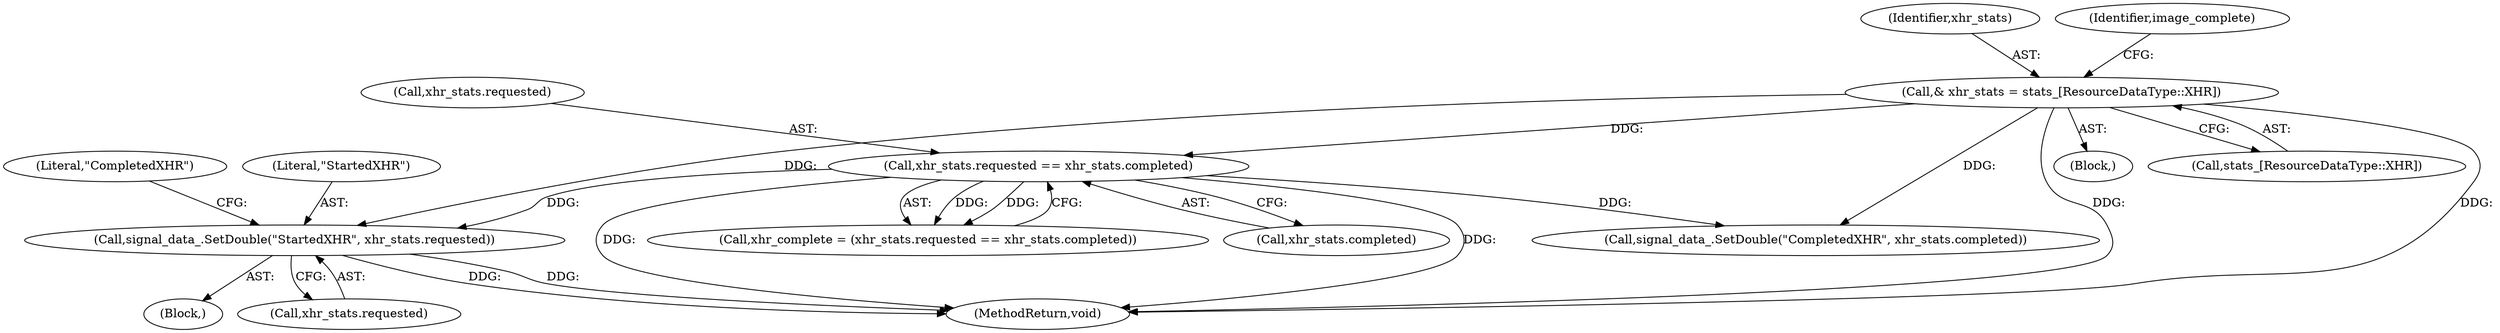 digraph "0_Chrome_35eb28748d45b87695a69eceffaff73a0be476af_1@API" {
"1000246" [label="(Call,signal_data_.SetDouble(\"StartedXHR\", xhr_stats.requested))"];
"1000184" [label="(Call,& xhr_stats = stats_[ResourceDataType::XHR])"];
"1000212" [label="(Call,xhr_stats.requested == xhr_stats.completed)"];
"1000210" [label="(Call,xhr_complete = (xhr_stats.requested == xhr_stats.completed))"];
"1000251" [label="(Call,signal_data_.SetDouble(\"CompletedXHR\", xhr_stats.completed))"];
"1000356" [label="(MethodReturn,void)"];
"1000185" [label="(Identifier,xhr_stats)"];
"1000101" [label="(Block,)"];
"1000186" [label="(Call,stats_[ResourceDataType::XHR])"];
"1000225" [label="(Block,)"];
"1000184" [label="(Call,& xhr_stats = stats_[ResourceDataType::XHR])"];
"1000191" [label="(Identifier,image_complete)"];
"1000216" [label="(Call,xhr_stats.completed)"];
"1000252" [label="(Literal,\"CompletedXHR\")"];
"1000246" [label="(Call,signal_data_.SetDouble(\"StartedXHR\", xhr_stats.requested))"];
"1000213" [label="(Call,xhr_stats.requested)"];
"1000247" [label="(Literal,\"StartedXHR\")"];
"1000212" [label="(Call,xhr_stats.requested == xhr_stats.completed)"];
"1000248" [label="(Call,xhr_stats.requested)"];
"1000246" -> "1000225"  [label="AST: "];
"1000246" -> "1000248"  [label="CFG: "];
"1000247" -> "1000246"  [label="AST: "];
"1000248" -> "1000246"  [label="AST: "];
"1000252" -> "1000246"  [label="CFG: "];
"1000246" -> "1000356"  [label="DDG: "];
"1000246" -> "1000356"  [label="DDG: "];
"1000184" -> "1000246"  [label="DDG: "];
"1000212" -> "1000246"  [label="DDG: "];
"1000184" -> "1000101"  [label="AST: "];
"1000184" -> "1000186"  [label="CFG: "];
"1000185" -> "1000184"  [label="AST: "];
"1000186" -> "1000184"  [label="AST: "];
"1000191" -> "1000184"  [label="CFG: "];
"1000184" -> "1000356"  [label="DDG: "];
"1000184" -> "1000356"  [label="DDG: "];
"1000184" -> "1000212"  [label="DDG: "];
"1000184" -> "1000251"  [label="DDG: "];
"1000212" -> "1000210"  [label="AST: "];
"1000212" -> "1000216"  [label="CFG: "];
"1000213" -> "1000212"  [label="AST: "];
"1000216" -> "1000212"  [label="AST: "];
"1000210" -> "1000212"  [label="CFG: "];
"1000212" -> "1000356"  [label="DDG: "];
"1000212" -> "1000356"  [label="DDG: "];
"1000212" -> "1000210"  [label="DDG: "];
"1000212" -> "1000210"  [label="DDG: "];
"1000212" -> "1000251"  [label="DDG: "];
}
